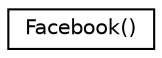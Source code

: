 digraph G
{
  edge [fontname="Helvetica",fontsize="10",labelfontname="Helvetica",labelfontsize="10"];
  node [fontname="Helvetica",fontsize="10",shape=record];
  rankdir="LR";
  Node1 [label="Facebook()",height=0.2,width=0.4,color="black", fillcolor="white", style="filled",URL="$interface_facebook_07_08.html"];
}
